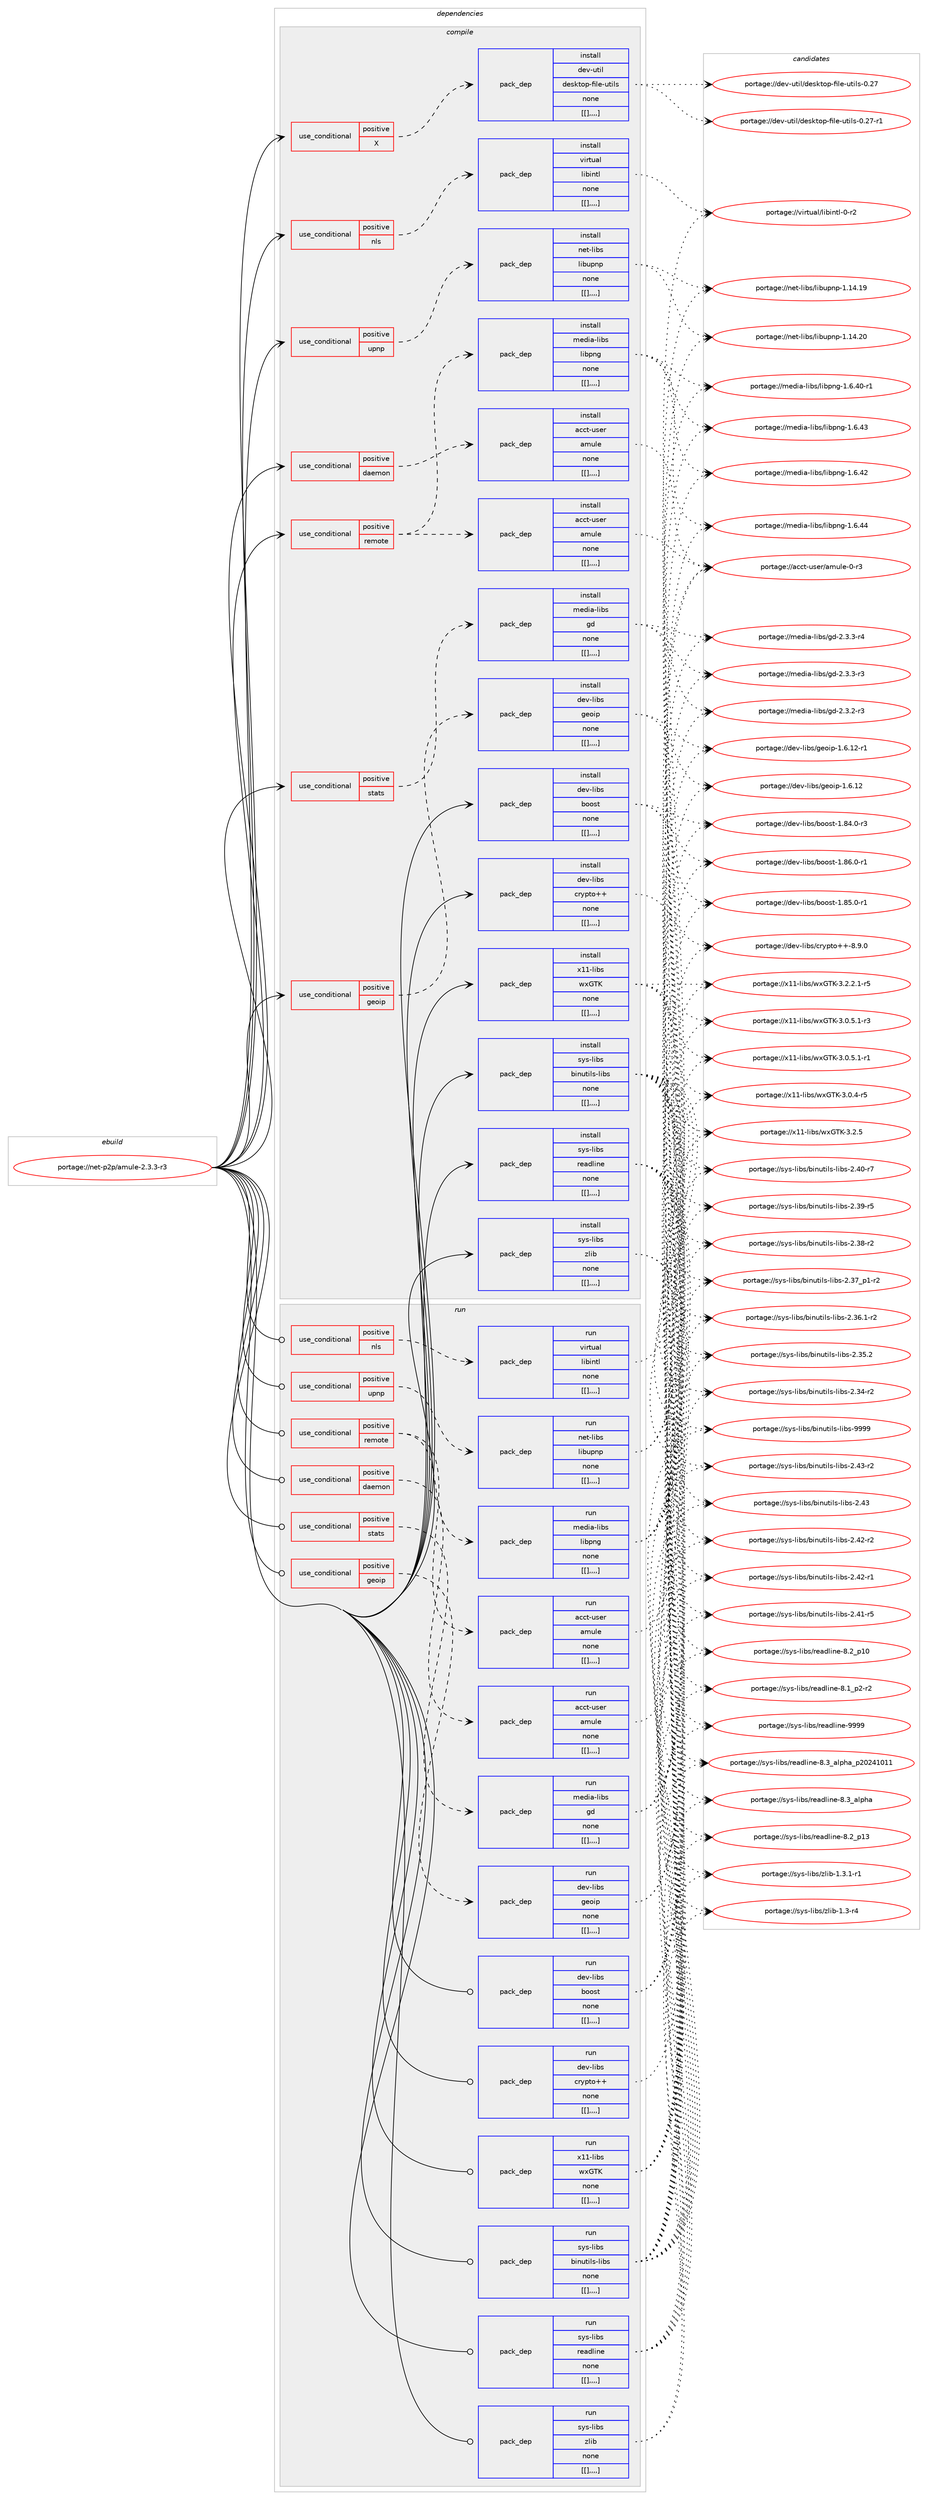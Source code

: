 digraph prolog {

# *************
# Graph options
# *************

newrank=true;
concentrate=true;
compound=true;
graph [rankdir=LR,fontname=Helvetica,fontsize=10,ranksep=1.5];#, ranksep=2.5, nodesep=0.2];
edge  [arrowhead=vee];
node  [fontname=Helvetica,fontsize=10];

# **********
# The ebuild
# **********

subgraph cluster_leftcol {
color=gray;
label=<<i>ebuild</i>>;
id [label="portage://net-p2p/amule-2.3.3-r3", color=red, width=4, href="../net-p2p/amule-2.3.3-r3.svg"];
}

# ****************
# The dependencies
# ****************

subgraph cluster_midcol {
color=gray;
label=<<i>dependencies</i>>;
subgraph cluster_compile {
fillcolor="#eeeeee";
style=filled;
label=<<i>compile</i>>;
subgraph cond106352 {
dependency402394 [label=<<TABLE BORDER="0" CELLBORDER="1" CELLSPACING="0" CELLPADDING="4"><TR><TD ROWSPAN="3" CELLPADDING="10">use_conditional</TD></TR><TR><TD>positive</TD></TR><TR><TD>X</TD></TR></TABLE>>, shape=none, color=red];
subgraph pack293029 {
dependency402417 [label=<<TABLE BORDER="0" CELLBORDER="1" CELLSPACING="0" CELLPADDING="4" WIDTH="220"><TR><TD ROWSPAN="6" CELLPADDING="30">pack_dep</TD></TR><TR><TD WIDTH="110">install</TD></TR><TR><TD>dev-util</TD></TR><TR><TD>desktop-file-utils</TD></TR><TR><TD>none</TD></TR><TR><TD>[[],,,,]</TD></TR></TABLE>>, shape=none, color=blue];
}
dependency402394:e -> dependency402417:w [weight=20,style="dashed",arrowhead="vee"];
}
id:e -> dependency402394:w [weight=20,style="solid",arrowhead="vee"];
subgraph cond106365 {
dependency402459 [label=<<TABLE BORDER="0" CELLBORDER="1" CELLSPACING="0" CELLPADDING="4"><TR><TD ROWSPAN="3" CELLPADDING="10">use_conditional</TD></TR><TR><TD>positive</TD></TR><TR><TD>daemon</TD></TR></TABLE>>, shape=none, color=red];
subgraph pack293067 {
dependency402461 [label=<<TABLE BORDER="0" CELLBORDER="1" CELLSPACING="0" CELLPADDING="4" WIDTH="220"><TR><TD ROWSPAN="6" CELLPADDING="30">pack_dep</TD></TR><TR><TD WIDTH="110">install</TD></TR><TR><TD>acct-user</TD></TR><TR><TD>amule</TD></TR><TR><TD>none</TD></TR><TR><TD>[[],,,,]</TD></TR></TABLE>>, shape=none, color=blue];
}
dependency402459:e -> dependency402461:w [weight=20,style="dashed",arrowhead="vee"];
}
id:e -> dependency402459:w [weight=20,style="solid",arrowhead="vee"];
subgraph cond106377 {
dependency402489 [label=<<TABLE BORDER="0" CELLBORDER="1" CELLSPACING="0" CELLPADDING="4"><TR><TD ROWSPAN="3" CELLPADDING="10">use_conditional</TD></TR><TR><TD>positive</TD></TR><TR><TD>geoip</TD></TR></TABLE>>, shape=none, color=red];
subgraph pack293102 {
dependency402511 [label=<<TABLE BORDER="0" CELLBORDER="1" CELLSPACING="0" CELLPADDING="4" WIDTH="220"><TR><TD ROWSPAN="6" CELLPADDING="30">pack_dep</TD></TR><TR><TD WIDTH="110">install</TD></TR><TR><TD>dev-libs</TD></TR><TR><TD>geoip</TD></TR><TR><TD>none</TD></TR><TR><TD>[[],,,,]</TD></TR></TABLE>>, shape=none, color=blue];
}
dependency402489:e -> dependency402511:w [weight=20,style="dashed",arrowhead="vee"];
}
id:e -> dependency402489:w [weight=20,style="solid",arrowhead="vee"];
subgraph cond106382 {
dependency402533 [label=<<TABLE BORDER="0" CELLBORDER="1" CELLSPACING="0" CELLPADDING="4"><TR><TD ROWSPAN="3" CELLPADDING="10">use_conditional</TD></TR><TR><TD>positive</TD></TR><TR><TD>nls</TD></TR></TABLE>>, shape=none, color=red];
subgraph pack293133 {
dependency402576 [label=<<TABLE BORDER="0" CELLBORDER="1" CELLSPACING="0" CELLPADDING="4" WIDTH="220"><TR><TD ROWSPAN="6" CELLPADDING="30">pack_dep</TD></TR><TR><TD WIDTH="110">install</TD></TR><TR><TD>virtual</TD></TR><TR><TD>libintl</TD></TR><TR><TD>none</TD></TR><TR><TD>[[],,,,]</TD></TR></TABLE>>, shape=none, color=blue];
}
dependency402533:e -> dependency402576:w [weight=20,style="dashed",arrowhead="vee"];
}
id:e -> dependency402533:w [weight=20,style="solid",arrowhead="vee"];
subgraph cond106398 {
dependency402585 [label=<<TABLE BORDER="0" CELLBORDER="1" CELLSPACING="0" CELLPADDING="4"><TR><TD ROWSPAN="3" CELLPADDING="10">use_conditional</TD></TR><TR><TD>positive</TD></TR><TR><TD>remote</TD></TR></TABLE>>, shape=none, color=red];
subgraph pack293157 {
dependency402588 [label=<<TABLE BORDER="0" CELLBORDER="1" CELLSPACING="0" CELLPADDING="4" WIDTH="220"><TR><TD ROWSPAN="6" CELLPADDING="30">pack_dep</TD></TR><TR><TD WIDTH="110">install</TD></TR><TR><TD>acct-user</TD></TR><TR><TD>amule</TD></TR><TR><TD>none</TD></TR><TR><TD>[[],,,,]</TD></TR></TABLE>>, shape=none, color=blue];
}
dependency402585:e -> dependency402588:w [weight=20,style="dashed",arrowhead="vee"];
subgraph pack293177 {
dependency402615 [label=<<TABLE BORDER="0" CELLBORDER="1" CELLSPACING="0" CELLPADDING="4" WIDTH="220"><TR><TD ROWSPAN="6" CELLPADDING="30">pack_dep</TD></TR><TR><TD WIDTH="110">install</TD></TR><TR><TD>media-libs</TD></TR><TR><TD>libpng</TD></TR><TR><TD>none</TD></TR><TR><TD>[[],,,,]</TD></TR></TABLE>>, shape=none, color=blue];
}
dependency402585:e -> dependency402615:w [weight=20,style="dashed",arrowhead="vee"];
}
id:e -> dependency402585:w [weight=20,style="solid",arrowhead="vee"];
subgraph cond106417 {
dependency402692 [label=<<TABLE BORDER="0" CELLBORDER="1" CELLSPACING="0" CELLPADDING="4"><TR><TD ROWSPAN="3" CELLPADDING="10">use_conditional</TD></TR><TR><TD>positive</TD></TR><TR><TD>stats</TD></TR></TABLE>>, shape=none, color=red];
subgraph pack293267 {
dependency402732 [label=<<TABLE BORDER="0" CELLBORDER="1" CELLSPACING="0" CELLPADDING="4" WIDTH="220"><TR><TD ROWSPAN="6" CELLPADDING="30">pack_dep</TD></TR><TR><TD WIDTH="110">install</TD></TR><TR><TD>media-libs</TD></TR><TR><TD>gd</TD></TR><TR><TD>none</TD></TR><TR><TD>[[],,,,]</TD></TR></TABLE>>, shape=none, color=blue];
}
dependency402692:e -> dependency402732:w [weight=20,style="dashed",arrowhead="vee"];
}
id:e -> dependency402692:w [weight=20,style="solid",arrowhead="vee"];
subgraph cond106434 {
dependency402775 [label=<<TABLE BORDER="0" CELLBORDER="1" CELLSPACING="0" CELLPADDING="4"><TR><TD ROWSPAN="3" CELLPADDING="10">use_conditional</TD></TR><TR><TD>positive</TD></TR><TR><TD>upnp</TD></TR></TABLE>>, shape=none, color=red];
subgraph pack293320 {
dependency402835 [label=<<TABLE BORDER="0" CELLBORDER="1" CELLSPACING="0" CELLPADDING="4" WIDTH="220"><TR><TD ROWSPAN="6" CELLPADDING="30">pack_dep</TD></TR><TR><TD WIDTH="110">install</TD></TR><TR><TD>net-libs</TD></TR><TR><TD>libupnp</TD></TR><TR><TD>none</TD></TR><TR><TD>[[],,,,]</TD></TR></TABLE>>, shape=none, color=blue];
}
dependency402775:e -> dependency402835:w [weight=20,style="dashed",arrowhead="vee"];
}
id:e -> dependency402775:w [weight=20,style="solid",arrowhead="vee"];
subgraph pack293379 {
dependency402905 [label=<<TABLE BORDER="0" CELLBORDER="1" CELLSPACING="0" CELLPADDING="4" WIDTH="220"><TR><TD ROWSPAN="6" CELLPADDING="30">pack_dep</TD></TR><TR><TD WIDTH="110">install</TD></TR><TR><TD>dev-libs</TD></TR><TR><TD>boost</TD></TR><TR><TD>none</TD></TR><TR><TD>[[],,,,]</TD></TR></TABLE>>, shape=none, color=blue];
}
id:e -> dependency402905:w [weight=20,style="solid",arrowhead="vee"];
subgraph pack293381 {
dependency402910 [label=<<TABLE BORDER="0" CELLBORDER="1" CELLSPACING="0" CELLPADDING="4" WIDTH="220"><TR><TD ROWSPAN="6" CELLPADDING="30">pack_dep</TD></TR><TR><TD WIDTH="110">install</TD></TR><TR><TD>dev-libs</TD></TR><TR><TD>crypto++</TD></TR><TR><TD>none</TD></TR><TR><TD>[[],,,,]</TD></TR></TABLE>>, shape=none, color=blue];
}
id:e -> dependency402910:w [weight=20,style="solid",arrowhead="vee"];
subgraph pack293402 {
dependency402953 [label=<<TABLE BORDER="0" CELLBORDER="1" CELLSPACING="0" CELLPADDING="4" WIDTH="220"><TR><TD ROWSPAN="6" CELLPADDING="30">pack_dep</TD></TR><TR><TD WIDTH="110">install</TD></TR><TR><TD>sys-libs</TD></TR><TR><TD>binutils-libs</TD></TR><TR><TD>none</TD></TR><TR><TD>[[],,,,]</TD></TR></TABLE>>, shape=none, color=blue];
}
id:e -> dependency402953:w [weight=20,style="solid",arrowhead="vee"];
subgraph pack293421 {
dependency402958 [label=<<TABLE BORDER="0" CELLBORDER="1" CELLSPACING="0" CELLPADDING="4" WIDTH="220"><TR><TD ROWSPAN="6" CELLPADDING="30">pack_dep</TD></TR><TR><TD WIDTH="110">install</TD></TR><TR><TD>sys-libs</TD></TR><TR><TD>readline</TD></TR><TR><TD>none</TD></TR><TR><TD>[[],,,,]</TD></TR></TABLE>>, shape=none, color=blue];
}
id:e -> dependency402958:w [weight=20,style="solid",arrowhead="vee"];
subgraph pack293427 {
dependency402985 [label=<<TABLE BORDER="0" CELLBORDER="1" CELLSPACING="0" CELLPADDING="4" WIDTH="220"><TR><TD ROWSPAN="6" CELLPADDING="30">pack_dep</TD></TR><TR><TD WIDTH="110">install</TD></TR><TR><TD>sys-libs</TD></TR><TR><TD>zlib</TD></TR><TR><TD>none</TD></TR><TR><TD>[[],,,,]</TD></TR></TABLE>>, shape=none, color=blue];
}
id:e -> dependency402985:w [weight=20,style="solid",arrowhead="vee"];
subgraph pack293441 {
dependency403027 [label=<<TABLE BORDER="0" CELLBORDER="1" CELLSPACING="0" CELLPADDING="4" WIDTH="220"><TR><TD ROWSPAN="6" CELLPADDING="30">pack_dep</TD></TR><TR><TD WIDTH="110">install</TD></TR><TR><TD>x11-libs</TD></TR><TR><TD>wxGTK</TD></TR><TR><TD>none</TD></TR><TR><TD>[[],,,,]</TD></TR></TABLE>>, shape=none, color=blue];
}
id:e -> dependency403027:w [weight=20,style="solid",arrowhead="vee"];
}
subgraph cluster_compileandrun {
fillcolor="#eeeeee";
style=filled;
label=<<i>compile and run</i>>;
}
subgraph cluster_run {
fillcolor="#eeeeee";
style=filled;
label=<<i>run</i>>;
subgraph cond106537 {
dependency403084 [label=<<TABLE BORDER="0" CELLBORDER="1" CELLSPACING="0" CELLPADDING="4"><TR><TD ROWSPAN="3" CELLPADDING="10">use_conditional</TD></TR><TR><TD>positive</TD></TR><TR><TD>daemon</TD></TR></TABLE>>, shape=none, color=red];
subgraph pack293530 {
dependency403132 [label=<<TABLE BORDER="0" CELLBORDER="1" CELLSPACING="0" CELLPADDING="4" WIDTH="220"><TR><TD ROWSPAN="6" CELLPADDING="30">pack_dep</TD></TR><TR><TD WIDTH="110">run</TD></TR><TR><TD>acct-user</TD></TR><TR><TD>amule</TD></TR><TR><TD>none</TD></TR><TR><TD>[[],,,,]</TD></TR></TABLE>>, shape=none, color=blue];
}
dependency403084:e -> dependency403132:w [weight=20,style="dashed",arrowhead="vee"];
}
id:e -> dependency403084:w [weight=20,style="solid",arrowhead="odot"];
subgraph cond106551 {
dependency403159 [label=<<TABLE BORDER="0" CELLBORDER="1" CELLSPACING="0" CELLPADDING="4"><TR><TD ROWSPAN="3" CELLPADDING="10">use_conditional</TD></TR><TR><TD>positive</TD></TR><TR><TD>geoip</TD></TR></TABLE>>, shape=none, color=red];
subgraph pack293592 {
dependency403181 [label=<<TABLE BORDER="0" CELLBORDER="1" CELLSPACING="0" CELLPADDING="4" WIDTH="220"><TR><TD ROWSPAN="6" CELLPADDING="30">pack_dep</TD></TR><TR><TD WIDTH="110">run</TD></TR><TR><TD>dev-libs</TD></TR><TR><TD>geoip</TD></TR><TR><TD>none</TD></TR><TR><TD>[[],,,,]</TD></TR></TABLE>>, shape=none, color=blue];
}
dependency403159:e -> dependency403181:w [weight=20,style="dashed",arrowhead="vee"];
}
id:e -> dependency403159:w [weight=20,style="solid",arrowhead="odot"];
subgraph cond106558 {
dependency403187 [label=<<TABLE BORDER="0" CELLBORDER="1" CELLSPACING="0" CELLPADDING="4"><TR><TD ROWSPAN="3" CELLPADDING="10">use_conditional</TD></TR><TR><TD>positive</TD></TR><TR><TD>nls</TD></TR></TABLE>>, shape=none, color=red];
subgraph pack293598 {
dependency403190 [label=<<TABLE BORDER="0" CELLBORDER="1" CELLSPACING="0" CELLPADDING="4" WIDTH="220"><TR><TD ROWSPAN="6" CELLPADDING="30">pack_dep</TD></TR><TR><TD WIDTH="110">run</TD></TR><TR><TD>virtual</TD></TR><TR><TD>libintl</TD></TR><TR><TD>none</TD></TR><TR><TD>[[],,,,]</TD></TR></TABLE>>, shape=none, color=blue];
}
dependency403187:e -> dependency403190:w [weight=20,style="dashed",arrowhead="vee"];
}
id:e -> dependency403187:w [weight=20,style="solid",arrowhead="odot"];
subgraph cond106564 {
dependency403216 [label=<<TABLE BORDER="0" CELLBORDER="1" CELLSPACING="0" CELLPADDING="4"><TR><TD ROWSPAN="3" CELLPADDING="10">use_conditional</TD></TR><TR><TD>positive</TD></TR><TR><TD>remote</TD></TR></TABLE>>, shape=none, color=red];
subgraph pack293646 {
dependency403274 [label=<<TABLE BORDER="0" CELLBORDER="1" CELLSPACING="0" CELLPADDING="4" WIDTH="220"><TR><TD ROWSPAN="6" CELLPADDING="30">pack_dep</TD></TR><TR><TD WIDTH="110">run</TD></TR><TR><TD>acct-user</TD></TR><TR><TD>amule</TD></TR><TR><TD>none</TD></TR><TR><TD>[[],,,,]</TD></TR></TABLE>>, shape=none, color=blue];
}
dependency403216:e -> dependency403274:w [weight=20,style="dashed",arrowhead="vee"];
subgraph pack293660 {
dependency403279 [label=<<TABLE BORDER="0" CELLBORDER="1" CELLSPACING="0" CELLPADDING="4" WIDTH="220"><TR><TD ROWSPAN="6" CELLPADDING="30">pack_dep</TD></TR><TR><TD WIDTH="110">run</TD></TR><TR><TD>media-libs</TD></TR><TR><TD>libpng</TD></TR><TR><TD>none</TD></TR><TR><TD>[[],,,,]</TD></TR></TABLE>>, shape=none, color=blue];
}
dependency403216:e -> dependency403279:w [weight=20,style="dashed",arrowhead="vee"];
}
id:e -> dependency403216:w [weight=20,style="solid",arrowhead="odot"];
subgraph cond106589 {
dependency403356 [label=<<TABLE BORDER="0" CELLBORDER="1" CELLSPACING="0" CELLPADDING="4"><TR><TD ROWSPAN="3" CELLPADDING="10">use_conditional</TD></TR><TR><TD>positive</TD></TR><TR><TD>stats</TD></TR></TABLE>>, shape=none, color=red];
subgraph pack293718 {
dependency403373 [label=<<TABLE BORDER="0" CELLBORDER="1" CELLSPACING="0" CELLPADDING="4" WIDTH="220"><TR><TD ROWSPAN="6" CELLPADDING="30">pack_dep</TD></TR><TR><TD WIDTH="110">run</TD></TR><TR><TD>media-libs</TD></TR><TR><TD>gd</TD></TR><TR><TD>none</TD></TR><TR><TD>[[],,,,]</TD></TR></TABLE>>, shape=none, color=blue];
}
dependency403356:e -> dependency403373:w [weight=20,style="dashed",arrowhead="vee"];
}
id:e -> dependency403356:w [weight=20,style="solid",arrowhead="odot"];
subgraph cond106617 {
dependency403433 [label=<<TABLE BORDER="0" CELLBORDER="1" CELLSPACING="0" CELLPADDING="4"><TR><TD ROWSPAN="3" CELLPADDING="10">use_conditional</TD></TR><TR><TD>positive</TD></TR><TR><TD>upnp</TD></TR></TABLE>>, shape=none, color=red];
subgraph pack293797 {
dependency403509 [label=<<TABLE BORDER="0" CELLBORDER="1" CELLSPACING="0" CELLPADDING="4" WIDTH="220"><TR><TD ROWSPAN="6" CELLPADDING="30">pack_dep</TD></TR><TR><TD WIDTH="110">run</TD></TR><TR><TD>net-libs</TD></TR><TR><TD>libupnp</TD></TR><TR><TD>none</TD></TR><TR><TD>[[],,,,]</TD></TR></TABLE>>, shape=none, color=blue];
}
dependency403433:e -> dependency403509:w [weight=20,style="dashed",arrowhead="vee"];
}
id:e -> dependency403433:w [weight=20,style="solid",arrowhead="odot"];
subgraph pack293828 {
dependency403516 [label=<<TABLE BORDER="0" CELLBORDER="1" CELLSPACING="0" CELLPADDING="4" WIDTH="220"><TR><TD ROWSPAN="6" CELLPADDING="30">pack_dep</TD></TR><TR><TD WIDTH="110">run</TD></TR><TR><TD>dev-libs</TD></TR><TR><TD>boost</TD></TR><TR><TD>none</TD></TR><TR><TD>[[],,,,]</TD></TR></TABLE>>, shape=none, color=blue];
}
id:e -> dependency403516:w [weight=20,style="solid",arrowhead="odot"];
subgraph pack293842 {
dependency403537 [label=<<TABLE BORDER="0" CELLBORDER="1" CELLSPACING="0" CELLPADDING="4" WIDTH="220"><TR><TD ROWSPAN="6" CELLPADDING="30">pack_dep</TD></TR><TR><TD WIDTH="110">run</TD></TR><TR><TD>dev-libs</TD></TR><TR><TD>crypto++</TD></TR><TR><TD>none</TD></TR><TR><TD>[[],,,,]</TD></TR></TABLE>>, shape=none, color=blue];
}
id:e -> dependency403537:w [weight=20,style="solid",arrowhead="odot"];
subgraph pack293847 {
dependency403561 [label=<<TABLE BORDER="0" CELLBORDER="1" CELLSPACING="0" CELLPADDING="4" WIDTH="220"><TR><TD ROWSPAN="6" CELLPADDING="30">pack_dep</TD></TR><TR><TD WIDTH="110">run</TD></TR><TR><TD>sys-libs</TD></TR><TR><TD>binutils-libs</TD></TR><TR><TD>none</TD></TR><TR><TD>[[],,,,]</TD></TR></TABLE>>, shape=none, color=blue];
}
id:e -> dependency403561:w [weight=20,style="solid",arrowhead="odot"];
subgraph pack293878 {
dependency403799 [label=<<TABLE BORDER="0" CELLBORDER="1" CELLSPACING="0" CELLPADDING="4" WIDTH="220"><TR><TD ROWSPAN="6" CELLPADDING="30">pack_dep</TD></TR><TR><TD WIDTH="110">run</TD></TR><TR><TD>sys-libs</TD></TR><TR><TD>readline</TD></TR><TR><TD>none</TD></TR><TR><TD>[[],,,,]</TD></TR></TABLE>>, shape=none, color=blue];
}
id:e -> dependency403799:w [weight=20,style="solid",arrowhead="odot"];
subgraph pack294034 {
dependency403833 [label=<<TABLE BORDER="0" CELLBORDER="1" CELLSPACING="0" CELLPADDING="4" WIDTH="220"><TR><TD ROWSPAN="6" CELLPADDING="30">pack_dep</TD></TR><TR><TD WIDTH="110">run</TD></TR><TR><TD>sys-libs</TD></TR><TR><TD>zlib</TD></TR><TR><TD>none</TD></TR><TR><TD>[[],,,,]</TD></TR></TABLE>>, shape=none, color=blue];
}
id:e -> dependency403833:w [weight=20,style="solid",arrowhead="odot"];
subgraph pack294081 {
dependency403959 [label=<<TABLE BORDER="0" CELLBORDER="1" CELLSPACING="0" CELLPADDING="4" WIDTH="220"><TR><TD ROWSPAN="6" CELLPADDING="30">pack_dep</TD></TR><TR><TD WIDTH="110">run</TD></TR><TR><TD>x11-libs</TD></TR><TR><TD>wxGTK</TD></TR><TR><TD>none</TD></TR><TR><TD>[[],,,,]</TD></TR></TABLE>>, shape=none, color=blue];
}
id:e -> dependency403959:w [weight=20,style="solid",arrowhead="odot"];
}
}

# **************
# The candidates
# **************

subgraph cluster_choices {
rank=same;
color=gray;
label=<<i>candidates</i>>;

subgraph choice293006 {
color=black;
nodesep=1;
choice1001011184511711610510847100101115107116111112451021051081014511711610510811545484650554511449 [label="portage://dev-util/desktop-file-utils-0.27-r1", color=red, width=4,href="../dev-util/desktop-file-utils-0.27-r1.svg"];
choice100101118451171161051084710010111510711611111245102105108101451171161051081154548465055 [label="portage://dev-util/desktop-file-utils-0.27", color=red, width=4,href="../dev-util/desktop-file-utils-0.27.svg"];
dependency402417:e -> choice1001011184511711610510847100101115107116111112451021051081014511711610510811545484650554511449:w [style=dotted,weight="100"];
dependency402417:e -> choice100101118451171161051084710010111510711611111245102105108101451171161051081154548465055:w [style=dotted,weight="100"];
}
subgraph choice293009 {
color=black;
nodesep=1;
choice97999911645117115101114479710911710810145484511451 [label="portage://acct-user/amule-0-r3", color=red, width=4,href="../acct-user/amule-0-r3.svg"];
dependency402461:e -> choice97999911645117115101114479710911710810145484511451:w [style=dotted,weight="100"];
}
subgraph choice293012 {
color=black;
nodesep=1;
choice100101118451081059811547103101111105112454946544649504511449 [label="portage://dev-libs/geoip-1.6.12-r1", color=red, width=4,href="../dev-libs/geoip-1.6.12-r1.svg"];
choice10010111845108105981154710310111110511245494654464950 [label="portage://dev-libs/geoip-1.6.12", color=red, width=4,href="../dev-libs/geoip-1.6.12.svg"];
dependency402511:e -> choice100101118451081059811547103101111105112454946544649504511449:w [style=dotted,weight="100"];
dependency402511:e -> choice10010111845108105981154710310111110511245494654464950:w [style=dotted,weight="100"];
}
subgraph choice293015 {
color=black;
nodesep=1;
choice11810511411611797108471081059810511011610845484511450 [label="portage://virtual/libintl-0-r2", color=red, width=4,href="../virtual/libintl-0-r2.svg"];
dependency402576:e -> choice11810511411611797108471081059810511011610845484511450:w [style=dotted,weight="100"];
}
subgraph choice293031 {
color=black;
nodesep=1;
choice97999911645117115101114479710911710810145484511451 [label="portage://acct-user/amule-0-r3", color=red, width=4,href="../acct-user/amule-0-r3.svg"];
dependency402588:e -> choice97999911645117115101114479710911710810145484511451:w [style=dotted,weight="100"];
}
subgraph choice293033 {
color=black;
nodesep=1;
choice109101100105974510810598115471081059811211010345494654465252 [label="portage://media-libs/libpng-1.6.44", color=red, width=4,href="../media-libs/libpng-1.6.44.svg"];
choice109101100105974510810598115471081059811211010345494654465251 [label="portage://media-libs/libpng-1.6.43", color=red, width=4,href="../media-libs/libpng-1.6.43.svg"];
choice109101100105974510810598115471081059811211010345494654465250 [label="portage://media-libs/libpng-1.6.42", color=red, width=4,href="../media-libs/libpng-1.6.42.svg"];
choice1091011001059745108105981154710810598112110103454946544652484511449 [label="portage://media-libs/libpng-1.6.40-r1", color=red, width=4,href="../media-libs/libpng-1.6.40-r1.svg"];
dependency402615:e -> choice109101100105974510810598115471081059811211010345494654465252:w [style=dotted,weight="100"];
dependency402615:e -> choice109101100105974510810598115471081059811211010345494654465251:w [style=dotted,weight="100"];
dependency402615:e -> choice109101100105974510810598115471081059811211010345494654465250:w [style=dotted,weight="100"];
dependency402615:e -> choice1091011001059745108105981154710810598112110103454946544652484511449:w [style=dotted,weight="100"];
}
subgraph choice293040 {
color=black;
nodesep=1;
choice109101100105974510810598115471031004550465146514511452 [label="portage://media-libs/gd-2.3.3-r4", color=red, width=4,href="../media-libs/gd-2.3.3-r4.svg"];
choice109101100105974510810598115471031004550465146514511451 [label="portage://media-libs/gd-2.3.3-r3", color=red, width=4,href="../media-libs/gd-2.3.3-r3.svg"];
choice109101100105974510810598115471031004550465146504511451 [label="portage://media-libs/gd-2.3.2-r3", color=red, width=4,href="../media-libs/gd-2.3.2-r3.svg"];
dependency402732:e -> choice109101100105974510810598115471031004550465146514511452:w [style=dotted,weight="100"];
dependency402732:e -> choice109101100105974510810598115471031004550465146514511451:w [style=dotted,weight="100"];
dependency402732:e -> choice109101100105974510810598115471031004550465146504511451:w [style=dotted,weight="100"];
}
subgraph choice293056 {
color=black;
nodesep=1;
choice110101116451081059811547108105981171121101124549464952465048 [label="portage://net-libs/libupnp-1.14.20", color=red, width=4,href="../net-libs/libupnp-1.14.20.svg"];
choice110101116451081059811547108105981171121101124549464952464957 [label="portage://net-libs/libupnp-1.14.19", color=red, width=4,href="../net-libs/libupnp-1.14.19.svg"];
dependency402835:e -> choice110101116451081059811547108105981171121101124549464952465048:w [style=dotted,weight="100"];
dependency402835:e -> choice110101116451081059811547108105981171121101124549464952464957:w [style=dotted,weight="100"];
}
subgraph choice293086 {
color=black;
nodesep=1;
choice10010111845108105981154798111111115116454946565446484511449 [label="portage://dev-libs/boost-1.86.0-r1", color=red, width=4,href="../dev-libs/boost-1.86.0-r1.svg"];
choice10010111845108105981154798111111115116454946565346484511449 [label="portage://dev-libs/boost-1.85.0-r1", color=red, width=4,href="../dev-libs/boost-1.85.0-r1.svg"];
choice10010111845108105981154798111111115116454946565246484511451 [label="portage://dev-libs/boost-1.84.0-r3", color=red, width=4,href="../dev-libs/boost-1.84.0-r3.svg"];
dependency402905:e -> choice10010111845108105981154798111111115116454946565446484511449:w [style=dotted,weight="100"];
dependency402905:e -> choice10010111845108105981154798111111115116454946565346484511449:w [style=dotted,weight="100"];
dependency402905:e -> choice10010111845108105981154798111111115116454946565246484511451:w [style=dotted,weight="100"];
}
subgraph choice293088 {
color=black;
nodesep=1;
choice100101118451081059811547991141211121161114343455646574648 [label="portage://dev-libs/crypto++-8.9.0", color=red, width=4,href="../dev-libs/crypto++-8.9.0.svg"];
dependency402910:e -> choice100101118451081059811547991141211121161114343455646574648:w [style=dotted,weight="100"];
}
subgraph choice293111 {
color=black;
nodesep=1;
choice1151211154510810598115479810511011711610510811545108105981154557575757 [label="portage://sys-libs/binutils-libs-9999", color=red, width=4,href="../sys-libs/binutils-libs-9999.svg"];
choice11512111545108105981154798105110117116105108115451081059811545504652514511450 [label="portage://sys-libs/binutils-libs-2.43-r2", color=red, width=4,href="../sys-libs/binutils-libs-2.43-r2.svg"];
choice1151211154510810598115479810511011711610510811545108105981154550465251 [label="portage://sys-libs/binutils-libs-2.43", color=red, width=4,href="../sys-libs/binutils-libs-2.43.svg"];
choice11512111545108105981154798105110117116105108115451081059811545504652504511450 [label="portage://sys-libs/binutils-libs-2.42-r2", color=red, width=4,href="../sys-libs/binutils-libs-2.42-r2.svg"];
choice11512111545108105981154798105110117116105108115451081059811545504652504511449 [label="portage://sys-libs/binutils-libs-2.42-r1", color=red, width=4,href="../sys-libs/binutils-libs-2.42-r1.svg"];
choice11512111545108105981154798105110117116105108115451081059811545504652494511453 [label="portage://sys-libs/binutils-libs-2.41-r5", color=red, width=4,href="../sys-libs/binutils-libs-2.41-r5.svg"];
choice11512111545108105981154798105110117116105108115451081059811545504652484511455 [label="portage://sys-libs/binutils-libs-2.40-r7", color=red, width=4,href="../sys-libs/binutils-libs-2.40-r7.svg"];
choice11512111545108105981154798105110117116105108115451081059811545504651574511453 [label="portage://sys-libs/binutils-libs-2.39-r5", color=red, width=4,href="../sys-libs/binutils-libs-2.39-r5.svg"];
choice11512111545108105981154798105110117116105108115451081059811545504651564511450 [label="portage://sys-libs/binutils-libs-2.38-r2", color=red, width=4,href="../sys-libs/binutils-libs-2.38-r2.svg"];
choice115121115451081059811547981051101171161051081154510810598115455046515595112494511450 [label="portage://sys-libs/binutils-libs-2.37_p1-r2", color=red, width=4,href="../sys-libs/binutils-libs-2.37_p1-r2.svg"];
choice115121115451081059811547981051101171161051081154510810598115455046515446494511450 [label="portage://sys-libs/binutils-libs-2.36.1-r2", color=red, width=4,href="../sys-libs/binutils-libs-2.36.1-r2.svg"];
choice11512111545108105981154798105110117116105108115451081059811545504651534650 [label="portage://sys-libs/binutils-libs-2.35.2", color=red, width=4,href="../sys-libs/binutils-libs-2.35.2.svg"];
choice11512111545108105981154798105110117116105108115451081059811545504651524511450 [label="portage://sys-libs/binutils-libs-2.34-r2", color=red, width=4,href="../sys-libs/binutils-libs-2.34-r2.svg"];
dependency402953:e -> choice1151211154510810598115479810511011711610510811545108105981154557575757:w [style=dotted,weight="100"];
dependency402953:e -> choice11512111545108105981154798105110117116105108115451081059811545504652514511450:w [style=dotted,weight="100"];
dependency402953:e -> choice1151211154510810598115479810511011711610510811545108105981154550465251:w [style=dotted,weight="100"];
dependency402953:e -> choice11512111545108105981154798105110117116105108115451081059811545504652504511450:w [style=dotted,weight="100"];
dependency402953:e -> choice11512111545108105981154798105110117116105108115451081059811545504652504511449:w [style=dotted,weight="100"];
dependency402953:e -> choice11512111545108105981154798105110117116105108115451081059811545504652494511453:w [style=dotted,weight="100"];
dependency402953:e -> choice11512111545108105981154798105110117116105108115451081059811545504652484511455:w [style=dotted,weight="100"];
dependency402953:e -> choice11512111545108105981154798105110117116105108115451081059811545504651574511453:w [style=dotted,weight="100"];
dependency402953:e -> choice11512111545108105981154798105110117116105108115451081059811545504651564511450:w [style=dotted,weight="100"];
dependency402953:e -> choice115121115451081059811547981051101171161051081154510810598115455046515595112494511450:w [style=dotted,weight="100"];
dependency402953:e -> choice115121115451081059811547981051101171161051081154510810598115455046515446494511450:w [style=dotted,weight="100"];
dependency402953:e -> choice11512111545108105981154798105110117116105108115451081059811545504651534650:w [style=dotted,weight="100"];
dependency402953:e -> choice11512111545108105981154798105110117116105108115451081059811545504651524511450:w [style=dotted,weight="100"];
}
subgraph choice293145 {
color=black;
nodesep=1;
choice115121115451081059811547114101971001081051101014557575757 [label="portage://sys-libs/readline-9999", color=red, width=4,href="../sys-libs/readline-9999.svg"];
choice1151211154510810598115471141019710010810511010145564651959710811210497951125048505249484949 [label="portage://sys-libs/readline-8.3_alpha_p20241011", color=red, width=4,href="../sys-libs/readline-8.3_alpha_p20241011.svg"];
choice1151211154510810598115471141019710010810511010145564651959710811210497 [label="portage://sys-libs/readline-8.3_alpha", color=red, width=4,href="../sys-libs/readline-8.3_alpha.svg"];
choice1151211154510810598115471141019710010810511010145564650951124951 [label="portage://sys-libs/readline-8.2_p13", color=red, width=4,href="../sys-libs/readline-8.2_p13.svg"];
choice1151211154510810598115471141019710010810511010145564650951124948 [label="portage://sys-libs/readline-8.2_p10", color=red, width=4,href="../sys-libs/readline-8.2_p10.svg"];
choice115121115451081059811547114101971001081051101014556464995112504511450 [label="portage://sys-libs/readline-8.1_p2-r2", color=red, width=4,href="../sys-libs/readline-8.1_p2-r2.svg"];
dependency402958:e -> choice115121115451081059811547114101971001081051101014557575757:w [style=dotted,weight="100"];
dependency402958:e -> choice1151211154510810598115471141019710010810511010145564651959710811210497951125048505249484949:w [style=dotted,weight="100"];
dependency402958:e -> choice1151211154510810598115471141019710010810511010145564651959710811210497:w [style=dotted,weight="100"];
dependency402958:e -> choice1151211154510810598115471141019710010810511010145564650951124951:w [style=dotted,weight="100"];
dependency402958:e -> choice1151211154510810598115471141019710010810511010145564650951124948:w [style=dotted,weight="100"];
dependency402958:e -> choice115121115451081059811547114101971001081051101014556464995112504511450:w [style=dotted,weight="100"];
}
subgraph choice293162 {
color=black;
nodesep=1;
choice115121115451081059811547122108105984549465146494511449 [label="portage://sys-libs/zlib-1.3.1-r1", color=red, width=4,href="../sys-libs/zlib-1.3.1-r1.svg"];
choice11512111545108105981154712210810598454946514511452 [label="portage://sys-libs/zlib-1.3-r4", color=red, width=4,href="../sys-libs/zlib-1.3-r4.svg"];
dependency402985:e -> choice115121115451081059811547122108105984549465146494511449:w [style=dotted,weight="100"];
dependency402985:e -> choice11512111545108105981154712210810598454946514511452:w [style=dotted,weight="100"];
}
subgraph choice293164 {
color=black;
nodesep=1;
choice1204949451081059811547119120718475455146504653 [label="portage://x11-libs/wxGTK-3.2.5", color=red, width=4,href="../x11-libs/wxGTK-3.2.5.svg"];
choice120494945108105981154711912071847545514650465046494511453 [label="portage://x11-libs/wxGTK-3.2.2.1-r5", color=red, width=4,href="../x11-libs/wxGTK-3.2.2.1-r5.svg"];
choice120494945108105981154711912071847545514648465346494511451 [label="portage://x11-libs/wxGTK-3.0.5.1-r3", color=red, width=4,href="../x11-libs/wxGTK-3.0.5.1-r3.svg"];
choice120494945108105981154711912071847545514648465346494511449 [label="portage://x11-libs/wxGTK-3.0.5.1-r1", color=red, width=4,href="../x11-libs/wxGTK-3.0.5.1-r1.svg"];
choice12049494510810598115471191207184754551464846524511453 [label="portage://x11-libs/wxGTK-3.0.4-r5", color=red, width=4,href="../x11-libs/wxGTK-3.0.4-r5.svg"];
dependency403027:e -> choice1204949451081059811547119120718475455146504653:w [style=dotted,weight="100"];
dependency403027:e -> choice120494945108105981154711912071847545514650465046494511453:w [style=dotted,weight="100"];
dependency403027:e -> choice120494945108105981154711912071847545514648465346494511451:w [style=dotted,weight="100"];
dependency403027:e -> choice120494945108105981154711912071847545514648465346494511449:w [style=dotted,weight="100"];
dependency403027:e -> choice12049494510810598115471191207184754551464846524511453:w [style=dotted,weight="100"];
}
subgraph choice293190 {
color=black;
nodesep=1;
choice97999911645117115101114479710911710810145484511451 [label="portage://acct-user/amule-0-r3", color=red, width=4,href="../acct-user/amule-0-r3.svg"];
dependency403132:e -> choice97999911645117115101114479710911710810145484511451:w [style=dotted,weight="100"];
}
subgraph choice293192 {
color=black;
nodesep=1;
choice100101118451081059811547103101111105112454946544649504511449 [label="portage://dev-libs/geoip-1.6.12-r1", color=red, width=4,href="../dev-libs/geoip-1.6.12-r1.svg"];
choice10010111845108105981154710310111110511245494654464950 [label="portage://dev-libs/geoip-1.6.12", color=red, width=4,href="../dev-libs/geoip-1.6.12.svg"];
dependency403181:e -> choice100101118451081059811547103101111105112454946544649504511449:w [style=dotted,weight="100"];
dependency403181:e -> choice10010111845108105981154710310111110511245494654464950:w [style=dotted,weight="100"];
}
subgraph choice293212 {
color=black;
nodesep=1;
choice11810511411611797108471081059810511011610845484511450 [label="portage://virtual/libintl-0-r2", color=red, width=4,href="../virtual/libintl-0-r2.svg"];
dependency403190:e -> choice11810511411611797108471081059810511011610845484511450:w [style=dotted,weight="100"];
}
subgraph choice293225 {
color=black;
nodesep=1;
choice97999911645117115101114479710911710810145484511451 [label="portage://acct-user/amule-0-r3", color=red, width=4,href="../acct-user/amule-0-r3.svg"];
dependency403274:e -> choice97999911645117115101114479710911710810145484511451:w [style=dotted,weight="100"];
}
subgraph choice293228 {
color=black;
nodesep=1;
choice109101100105974510810598115471081059811211010345494654465252 [label="portage://media-libs/libpng-1.6.44", color=red, width=4,href="../media-libs/libpng-1.6.44.svg"];
choice109101100105974510810598115471081059811211010345494654465251 [label="portage://media-libs/libpng-1.6.43", color=red, width=4,href="../media-libs/libpng-1.6.43.svg"];
choice109101100105974510810598115471081059811211010345494654465250 [label="portage://media-libs/libpng-1.6.42", color=red, width=4,href="../media-libs/libpng-1.6.42.svg"];
choice1091011001059745108105981154710810598112110103454946544652484511449 [label="portage://media-libs/libpng-1.6.40-r1", color=red, width=4,href="../media-libs/libpng-1.6.40-r1.svg"];
dependency403279:e -> choice109101100105974510810598115471081059811211010345494654465252:w [style=dotted,weight="100"];
dependency403279:e -> choice109101100105974510810598115471081059811211010345494654465251:w [style=dotted,weight="100"];
dependency403279:e -> choice109101100105974510810598115471081059811211010345494654465250:w [style=dotted,weight="100"];
dependency403279:e -> choice1091011001059745108105981154710810598112110103454946544652484511449:w [style=dotted,weight="100"];
}
subgraph choice293250 {
color=black;
nodesep=1;
choice109101100105974510810598115471031004550465146514511452 [label="portage://media-libs/gd-2.3.3-r4", color=red, width=4,href="../media-libs/gd-2.3.3-r4.svg"];
choice109101100105974510810598115471031004550465146514511451 [label="portage://media-libs/gd-2.3.3-r3", color=red, width=4,href="../media-libs/gd-2.3.3-r3.svg"];
choice109101100105974510810598115471031004550465146504511451 [label="portage://media-libs/gd-2.3.2-r3", color=red, width=4,href="../media-libs/gd-2.3.2-r3.svg"];
dependency403373:e -> choice109101100105974510810598115471031004550465146514511452:w [style=dotted,weight="100"];
dependency403373:e -> choice109101100105974510810598115471031004550465146514511451:w [style=dotted,weight="100"];
dependency403373:e -> choice109101100105974510810598115471031004550465146504511451:w [style=dotted,weight="100"];
}
subgraph choice293257 {
color=black;
nodesep=1;
choice110101116451081059811547108105981171121101124549464952465048 [label="portage://net-libs/libupnp-1.14.20", color=red, width=4,href="../net-libs/libupnp-1.14.20.svg"];
choice110101116451081059811547108105981171121101124549464952464957 [label="portage://net-libs/libupnp-1.14.19", color=red, width=4,href="../net-libs/libupnp-1.14.19.svg"];
dependency403509:e -> choice110101116451081059811547108105981171121101124549464952465048:w [style=dotted,weight="100"];
dependency403509:e -> choice110101116451081059811547108105981171121101124549464952464957:w [style=dotted,weight="100"];
}
subgraph choice293273 {
color=black;
nodesep=1;
choice10010111845108105981154798111111115116454946565446484511449 [label="portage://dev-libs/boost-1.86.0-r1", color=red, width=4,href="../dev-libs/boost-1.86.0-r1.svg"];
choice10010111845108105981154798111111115116454946565346484511449 [label="portage://dev-libs/boost-1.85.0-r1", color=red, width=4,href="../dev-libs/boost-1.85.0-r1.svg"];
choice10010111845108105981154798111111115116454946565246484511451 [label="portage://dev-libs/boost-1.84.0-r3", color=red, width=4,href="../dev-libs/boost-1.84.0-r3.svg"];
dependency403516:e -> choice10010111845108105981154798111111115116454946565446484511449:w [style=dotted,weight="100"];
dependency403516:e -> choice10010111845108105981154798111111115116454946565346484511449:w [style=dotted,weight="100"];
dependency403516:e -> choice10010111845108105981154798111111115116454946565246484511451:w [style=dotted,weight="100"];
}
subgraph choice293291 {
color=black;
nodesep=1;
choice100101118451081059811547991141211121161114343455646574648 [label="portage://dev-libs/crypto++-8.9.0", color=red, width=4,href="../dev-libs/crypto++-8.9.0.svg"];
dependency403537:e -> choice100101118451081059811547991141211121161114343455646574648:w [style=dotted,weight="100"];
}
subgraph choice293295 {
color=black;
nodesep=1;
choice1151211154510810598115479810511011711610510811545108105981154557575757 [label="portage://sys-libs/binutils-libs-9999", color=red, width=4,href="../sys-libs/binutils-libs-9999.svg"];
choice11512111545108105981154798105110117116105108115451081059811545504652514511450 [label="portage://sys-libs/binutils-libs-2.43-r2", color=red, width=4,href="../sys-libs/binutils-libs-2.43-r2.svg"];
choice1151211154510810598115479810511011711610510811545108105981154550465251 [label="portage://sys-libs/binutils-libs-2.43", color=red, width=4,href="../sys-libs/binutils-libs-2.43.svg"];
choice11512111545108105981154798105110117116105108115451081059811545504652504511450 [label="portage://sys-libs/binutils-libs-2.42-r2", color=red, width=4,href="../sys-libs/binutils-libs-2.42-r2.svg"];
choice11512111545108105981154798105110117116105108115451081059811545504652504511449 [label="portage://sys-libs/binutils-libs-2.42-r1", color=red, width=4,href="../sys-libs/binutils-libs-2.42-r1.svg"];
choice11512111545108105981154798105110117116105108115451081059811545504652494511453 [label="portage://sys-libs/binutils-libs-2.41-r5", color=red, width=4,href="../sys-libs/binutils-libs-2.41-r5.svg"];
choice11512111545108105981154798105110117116105108115451081059811545504652484511455 [label="portage://sys-libs/binutils-libs-2.40-r7", color=red, width=4,href="../sys-libs/binutils-libs-2.40-r7.svg"];
choice11512111545108105981154798105110117116105108115451081059811545504651574511453 [label="portage://sys-libs/binutils-libs-2.39-r5", color=red, width=4,href="../sys-libs/binutils-libs-2.39-r5.svg"];
choice11512111545108105981154798105110117116105108115451081059811545504651564511450 [label="portage://sys-libs/binutils-libs-2.38-r2", color=red, width=4,href="../sys-libs/binutils-libs-2.38-r2.svg"];
choice115121115451081059811547981051101171161051081154510810598115455046515595112494511450 [label="portage://sys-libs/binutils-libs-2.37_p1-r2", color=red, width=4,href="../sys-libs/binutils-libs-2.37_p1-r2.svg"];
choice115121115451081059811547981051101171161051081154510810598115455046515446494511450 [label="portage://sys-libs/binutils-libs-2.36.1-r2", color=red, width=4,href="../sys-libs/binutils-libs-2.36.1-r2.svg"];
choice11512111545108105981154798105110117116105108115451081059811545504651534650 [label="portage://sys-libs/binutils-libs-2.35.2", color=red, width=4,href="../sys-libs/binutils-libs-2.35.2.svg"];
choice11512111545108105981154798105110117116105108115451081059811545504651524511450 [label="portage://sys-libs/binutils-libs-2.34-r2", color=red, width=4,href="../sys-libs/binutils-libs-2.34-r2.svg"];
dependency403561:e -> choice1151211154510810598115479810511011711610510811545108105981154557575757:w [style=dotted,weight="100"];
dependency403561:e -> choice11512111545108105981154798105110117116105108115451081059811545504652514511450:w [style=dotted,weight="100"];
dependency403561:e -> choice1151211154510810598115479810511011711610510811545108105981154550465251:w [style=dotted,weight="100"];
dependency403561:e -> choice11512111545108105981154798105110117116105108115451081059811545504652504511450:w [style=dotted,weight="100"];
dependency403561:e -> choice11512111545108105981154798105110117116105108115451081059811545504652504511449:w [style=dotted,weight="100"];
dependency403561:e -> choice11512111545108105981154798105110117116105108115451081059811545504652494511453:w [style=dotted,weight="100"];
dependency403561:e -> choice11512111545108105981154798105110117116105108115451081059811545504652484511455:w [style=dotted,weight="100"];
dependency403561:e -> choice11512111545108105981154798105110117116105108115451081059811545504651574511453:w [style=dotted,weight="100"];
dependency403561:e -> choice11512111545108105981154798105110117116105108115451081059811545504651564511450:w [style=dotted,weight="100"];
dependency403561:e -> choice115121115451081059811547981051101171161051081154510810598115455046515595112494511450:w [style=dotted,weight="100"];
dependency403561:e -> choice115121115451081059811547981051101171161051081154510810598115455046515446494511450:w [style=dotted,weight="100"];
dependency403561:e -> choice11512111545108105981154798105110117116105108115451081059811545504651534650:w [style=dotted,weight="100"];
dependency403561:e -> choice11512111545108105981154798105110117116105108115451081059811545504651524511450:w [style=dotted,weight="100"];
}
subgraph choice293317 {
color=black;
nodesep=1;
choice115121115451081059811547114101971001081051101014557575757 [label="portage://sys-libs/readline-9999", color=red, width=4,href="../sys-libs/readline-9999.svg"];
choice1151211154510810598115471141019710010810511010145564651959710811210497951125048505249484949 [label="portage://sys-libs/readline-8.3_alpha_p20241011", color=red, width=4,href="../sys-libs/readline-8.3_alpha_p20241011.svg"];
choice1151211154510810598115471141019710010810511010145564651959710811210497 [label="portage://sys-libs/readline-8.3_alpha", color=red, width=4,href="../sys-libs/readline-8.3_alpha.svg"];
choice1151211154510810598115471141019710010810511010145564650951124951 [label="portage://sys-libs/readline-8.2_p13", color=red, width=4,href="../sys-libs/readline-8.2_p13.svg"];
choice1151211154510810598115471141019710010810511010145564650951124948 [label="portage://sys-libs/readline-8.2_p10", color=red, width=4,href="../sys-libs/readline-8.2_p10.svg"];
choice115121115451081059811547114101971001081051101014556464995112504511450 [label="portage://sys-libs/readline-8.1_p2-r2", color=red, width=4,href="../sys-libs/readline-8.1_p2-r2.svg"];
dependency403799:e -> choice115121115451081059811547114101971001081051101014557575757:w [style=dotted,weight="100"];
dependency403799:e -> choice1151211154510810598115471141019710010810511010145564651959710811210497951125048505249484949:w [style=dotted,weight="100"];
dependency403799:e -> choice1151211154510810598115471141019710010810511010145564651959710811210497:w [style=dotted,weight="100"];
dependency403799:e -> choice1151211154510810598115471141019710010810511010145564650951124951:w [style=dotted,weight="100"];
dependency403799:e -> choice1151211154510810598115471141019710010810511010145564650951124948:w [style=dotted,weight="100"];
dependency403799:e -> choice115121115451081059811547114101971001081051101014556464995112504511450:w [style=dotted,weight="100"];
}
subgraph choice293365 {
color=black;
nodesep=1;
choice115121115451081059811547122108105984549465146494511449 [label="portage://sys-libs/zlib-1.3.1-r1", color=red, width=4,href="../sys-libs/zlib-1.3.1-r1.svg"];
choice11512111545108105981154712210810598454946514511452 [label="portage://sys-libs/zlib-1.3-r4", color=red, width=4,href="../sys-libs/zlib-1.3-r4.svg"];
dependency403833:e -> choice115121115451081059811547122108105984549465146494511449:w [style=dotted,weight="100"];
dependency403833:e -> choice11512111545108105981154712210810598454946514511452:w [style=dotted,weight="100"];
}
subgraph choice293374 {
color=black;
nodesep=1;
choice1204949451081059811547119120718475455146504653 [label="portage://x11-libs/wxGTK-3.2.5", color=red, width=4,href="../x11-libs/wxGTK-3.2.5.svg"];
choice120494945108105981154711912071847545514650465046494511453 [label="portage://x11-libs/wxGTK-3.2.2.1-r5", color=red, width=4,href="../x11-libs/wxGTK-3.2.2.1-r5.svg"];
choice120494945108105981154711912071847545514648465346494511451 [label="portage://x11-libs/wxGTK-3.0.5.1-r3", color=red, width=4,href="../x11-libs/wxGTK-3.0.5.1-r3.svg"];
choice120494945108105981154711912071847545514648465346494511449 [label="portage://x11-libs/wxGTK-3.0.5.1-r1", color=red, width=4,href="../x11-libs/wxGTK-3.0.5.1-r1.svg"];
choice12049494510810598115471191207184754551464846524511453 [label="portage://x11-libs/wxGTK-3.0.4-r5", color=red, width=4,href="../x11-libs/wxGTK-3.0.4-r5.svg"];
dependency403959:e -> choice1204949451081059811547119120718475455146504653:w [style=dotted,weight="100"];
dependency403959:e -> choice120494945108105981154711912071847545514650465046494511453:w [style=dotted,weight="100"];
dependency403959:e -> choice120494945108105981154711912071847545514648465346494511451:w [style=dotted,weight="100"];
dependency403959:e -> choice120494945108105981154711912071847545514648465346494511449:w [style=dotted,weight="100"];
dependency403959:e -> choice12049494510810598115471191207184754551464846524511453:w [style=dotted,weight="100"];
}
}

}
